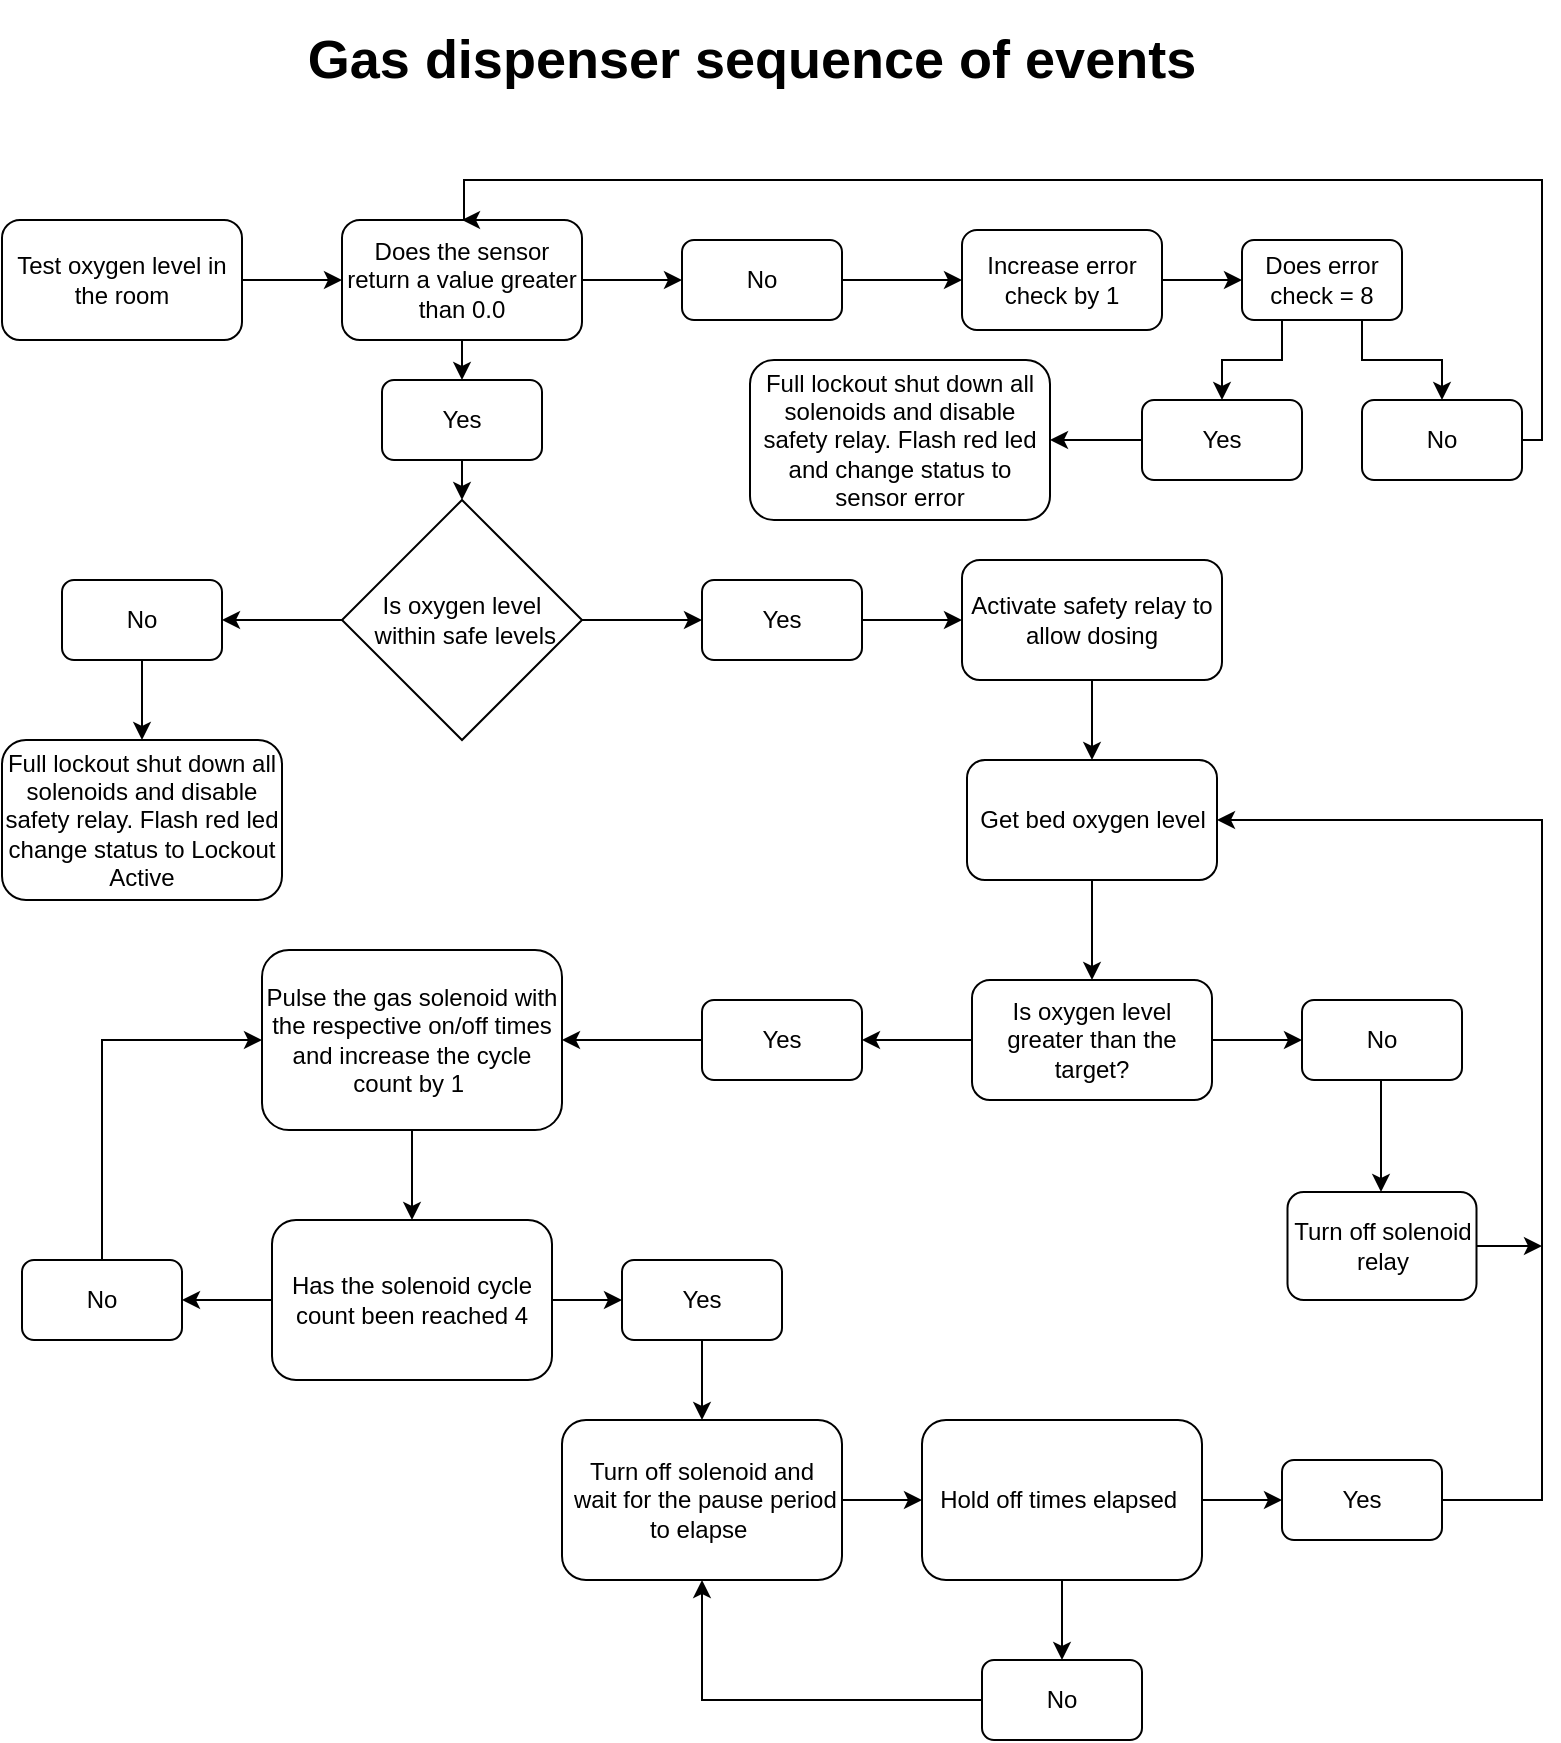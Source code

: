 <mxfile version="21.2.9" type="device">
  <diagram id="C5RBs43oDa-KdzZeNtuy" name="Page-1">
    <mxGraphModel dx="1050" dy="541" grid="1" gridSize="10" guides="1" tooltips="1" connect="1" arrows="1" fold="1" page="1" pageScale="1" pageWidth="827" pageHeight="1169" math="0" shadow="0">
      <root>
        <mxCell id="WIyWlLk6GJQsqaUBKTNV-0" />
        <mxCell id="WIyWlLk6GJQsqaUBKTNV-1" parent="WIyWlLk6GJQsqaUBKTNV-0" />
        <mxCell id="4DhZCOvuepyt47Wr3g0Q-6" value="Test oxygen level in the room" style="rounded=1;whiteSpace=wrap;html=1;" parent="WIyWlLk6GJQsqaUBKTNV-1" vertex="1">
          <mxGeometry x="40" y="120" width="120" height="60" as="geometry" />
        </mxCell>
        <mxCell id="4DhZCOvuepyt47Wr3g0Q-7" value="Is oxygen level&lt;br&gt;&amp;nbsp;within safe levels" style="rhombus;whiteSpace=wrap;html=1;" parent="WIyWlLk6GJQsqaUBKTNV-1" vertex="1">
          <mxGeometry x="210" y="260" width="120" height="120" as="geometry" />
        </mxCell>
        <mxCell id="4DhZCOvuepyt47Wr3g0Q-9" value="" style="endArrow=classic;html=1;rounded=0;exitX=0;exitY=0.5;exitDx=0;exitDy=0;" parent="WIyWlLk6GJQsqaUBKTNV-1" source="4DhZCOvuepyt47Wr3g0Q-7" edge="1">
          <mxGeometry width="50" height="50" relative="1" as="geometry">
            <mxPoint x="260" y="380" as="sourcePoint" />
            <mxPoint x="150" y="320" as="targetPoint" />
          </mxGeometry>
        </mxCell>
        <mxCell id="4DhZCOvuepyt47Wr3g0Q-13" value="" style="edgeStyle=orthogonalEdgeStyle;rounded=0;orthogonalLoop=1;jettySize=auto;html=1;" parent="WIyWlLk6GJQsqaUBKTNV-1" source="4DhZCOvuepyt47Wr3g0Q-10" target="4DhZCOvuepyt47Wr3g0Q-11" edge="1">
          <mxGeometry relative="1" as="geometry" />
        </mxCell>
        <mxCell id="4DhZCOvuepyt47Wr3g0Q-10" value="No" style="rounded=1;whiteSpace=wrap;html=1;" parent="WIyWlLk6GJQsqaUBKTNV-1" vertex="1">
          <mxGeometry x="70" y="300" width="80" height="40" as="geometry" />
        </mxCell>
        <mxCell id="4DhZCOvuepyt47Wr3g0Q-11" value="Full lockout shut down all solenoids and disable safety relay. Flash red led change status to&amp;nbsp;Lockout Active" style="rounded=1;whiteSpace=wrap;html=1;" parent="WIyWlLk6GJQsqaUBKTNV-1" vertex="1">
          <mxGeometry x="40" y="380" width="140" height="80" as="geometry" />
        </mxCell>
        <mxCell id="4DhZCOvuepyt47Wr3g0Q-15" value="Yes" style="rounded=1;whiteSpace=wrap;html=1;" parent="WIyWlLk6GJQsqaUBKTNV-1" vertex="1">
          <mxGeometry x="390" y="300" width="80" height="40" as="geometry" />
        </mxCell>
        <mxCell id="4DhZCOvuepyt47Wr3g0Q-19" value="" style="endArrow=classic;html=1;rounded=0;exitX=1;exitY=0.5;exitDx=0;exitDy=0;entryX=0;entryY=0.5;entryDx=0;entryDy=0;" parent="WIyWlLk6GJQsqaUBKTNV-1" source="4DhZCOvuepyt47Wr3g0Q-7" target="4DhZCOvuepyt47Wr3g0Q-15" edge="1">
          <mxGeometry width="50" height="50" relative="1" as="geometry">
            <mxPoint x="260" y="380" as="sourcePoint" />
            <mxPoint x="310" y="330" as="targetPoint" />
          </mxGeometry>
        </mxCell>
        <mxCell id="4DhZCOvuepyt47Wr3g0Q-53" value="" style="endArrow=classic;html=1;rounded=0;exitX=1;exitY=0.5;exitDx=0;exitDy=0;entryX=0;entryY=0.5;entryDx=0;entryDy=0;" parent="WIyWlLk6GJQsqaUBKTNV-1" source="4DhZCOvuepyt47Wr3g0Q-15" edge="1">
          <mxGeometry width="50" height="50" relative="1" as="geometry">
            <mxPoint x="430" y="490" as="sourcePoint" />
            <mxPoint x="520" y="320" as="targetPoint" />
          </mxGeometry>
        </mxCell>
        <mxCell id="4DhZCOvuepyt47Wr3g0Q-66" value="Does the sensor return a value greater than 0.0" style="rounded=1;whiteSpace=wrap;html=1;" parent="WIyWlLk6GJQsqaUBKTNV-1" vertex="1">
          <mxGeometry x="210" y="120" width="120" height="60" as="geometry" />
        </mxCell>
        <mxCell id="4DhZCOvuepyt47Wr3g0Q-68" value="No" style="rounded=1;whiteSpace=wrap;html=1;" parent="WIyWlLk6GJQsqaUBKTNV-1" vertex="1">
          <mxGeometry x="380" y="130" width="80" height="40" as="geometry" />
        </mxCell>
        <mxCell id="4DhZCOvuepyt47Wr3g0Q-69" value="Yes" style="rounded=1;whiteSpace=wrap;html=1;" parent="WIyWlLk6GJQsqaUBKTNV-1" vertex="1">
          <mxGeometry x="230" y="200" width="80" height="40" as="geometry" />
        </mxCell>
        <mxCell id="4DhZCOvuepyt47Wr3g0Q-70" value="" style="endArrow=classic;html=1;rounded=0;exitX=1;exitY=0.5;exitDx=0;exitDy=0;entryX=0;entryY=0.5;entryDx=0;entryDy=0;" parent="WIyWlLk6GJQsqaUBKTNV-1" source="4DhZCOvuepyt47Wr3g0Q-66" target="4DhZCOvuepyt47Wr3g0Q-68" edge="1">
          <mxGeometry width="50" height="50" relative="1" as="geometry">
            <mxPoint x="350" y="170" as="sourcePoint" />
            <mxPoint x="400" y="120" as="targetPoint" />
          </mxGeometry>
        </mxCell>
        <mxCell id="4DhZCOvuepyt47Wr3g0Q-71" value="" style="endArrow=classic;html=1;rounded=0;exitX=1;exitY=0.5;exitDx=0;exitDy=0;entryX=0;entryY=0.5;entryDx=0;entryDy=0;" parent="WIyWlLk6GJQsqaUBKTNV-1" source="4DhZCOvuepyt47Wr3g0Q-6" target="4DhZCOvuepyt47Wr3g0Q-66" edge="1">
          <mxGeometry width="50" height="50" relative="1" as="geometry">
            <mxPoint x="350" y="170" as="sourcePoint" />
            <mxPoint x="400" y="120" as="targetPoint" />
          </mxGeometry>
        </mxCell>
        <mxCell id="4DhZCOvuepyt47Wr3g0Q-72" value="" style="endArrow=classic;html=1;rounded=0;exitX=0.5;exitY=1;exitDx=0;exitDy=0;entryX=0.5;entryY=0;entryDx=0;entryDy=0;" parent="WIyWlLk6GJQsqaUBKTNV-1" source="4DhZCOvuepyt47Wr3g0Q-66" target="4DhZCOvuepyt47Wr3g0Q-69" edge="1">
          <mxGeometry width="50" height="50" relative="1" as="geometry">
            <mxPoint x="350" y="170" as="sourcePoint" />
            <mxPoint x="400" y="120" as="targetPoint" />
          </mxGeometry>
        </mxCell>
        <mxCell id="4DhZCOvuepyt47Wr3g0Q-73" value="" style="endArrow=classic;html=1;rounded=0;exitX=0.5;exitY=1;exitDx=0;exitDy=0;entryX=0.5;entryY=0;entryDx=0;entryDy=0;" parent="WIyWlLk6GJQsqaUBKTNV-1" source="4DhZCOvuepyt47Wr3g0Q-69" target="4DhZCOvuepyt47Wr3g0Q-7" edge="1">
          <mxGeometry width="50" height="50" relative="1" as="geometry">
            <mxPoint x="350" y="170" as="sourcePoint" />
            <mxPoint x="400" y="120" as="targetPoint" />
          </mxGeometry>
        </mxCell>
        <mxCell id="4DhZCOvuepyt47Wr3g0Q-74" value="Full lockout shut down all solenoids and disable safety relay. Flash red led and change status to sensor error" style="rounded=1;whiteSpace=wrap;html=1;" parent="WIyWlLk6GJQsqaUBKTNV-1" vertex="1">
          <mxGeometry x="414" y="190" width="150" height="80" as="geometry" />
        </mxCell>
        <mxCell id="4DhZCOvuepyt47Wr3g0Q-78" value="" style="endArrow=classic;html=1;rounded=0;exitX=1;exitY=0.5;exitDx=0;exitDy=0;" parent="WIyWlLk6GJQsqaUBKTNV-1" source="4DhZCOvuepyt47Wr3g0Q-68" edge="1">
          <mxGeometry width="50" height="50" relative="1" as="geometry">
            <mxPoint x="350" y="140" as="sourcePoint" />
            <mxPoint x="520" y="150" as="targetPoint" />
          </mxGeometry>
        </mxCell>
        <mxCell id="4DhZCOvuepyt47Wr3g0Q-79" value="Activate safety relay to allow dosing" style="rounded=1;whiteSpace=wrap;html=1;" parent="WIyWlLk6GJQsqaUBKTNV-1" vertex="1">
          <mxGeometry x="520" y="290" width="130" height="60" as="geometry" />
        </mxCell>
        <mxCell id="4DhZCOvuepyt47Wr3g0Q-80" value="Is oxygen level greater than the target?" style="rounded=1;whiteSpace=wrap;html=1;" parent="WIyWlLk6GJQsqaUBKTNV-1" vertex="1">
          <mxGeometry x="525" y="500" width="120" height="60" as="geometry" />
        </mxCell>
        <mxCell id="4DhZCOvuepyt47Wr3g0Q-83" value="Pulse the gas solenoid with the respective on/off times and increase the cycle count by 1&amp;nbsp;" style="rounded=1;whiteSpace=wrap;html=1;" parent="WIyWlLk6GJQsqaUBKTNV-1" vertex="1">
          <mxGeometry x="170" y="485" width="150" height="90" as="geometry" />
        </mxCell>
        <mxCell id="4DhZCOvuepyt47Wr3g0Q-86" value="" style="endArrow=classic;html=1;rounded=0;exitX=0;exitY=0.5;exitDx=0;exitDy=0;entryX=1;entryY=0.5;entryDx=0;entryDy=0;" parent="WIyWlLk6GJQsqaUBKTNV-1" source="4DhZCOvuepyt47Wr3g0Q-80" target="YBQNlpjxrBMBjqaQJa3I-0" edge="1">
          <mxGeometry width="50" height="50" relative="1" as="geometry">
            <mxPoint x="660" y="520" as="sourcePoint" />
            <mxPoint x="470" y="530" as="targetPoint" />
          </mxGeometry>
        </mxCell>
        <UserObject label="&lt;font style=&quot;font-size: 27px;&quot;&gt;&lt;b&gt;Gas dispenser sequence of events&lt;/b&gt;&lt;/font&gt;" placeholders="1" name="Variable" id="4DhZCOvuepyt47Wr3g0Q-91">
          <mxCell style="text;html=1;strokeColor=none;fillColor=none;align=center;verticalAlign=middle;whiteSpace=wrap;overflow=hidden;" parent="WIyWlLk6GJQsqaUBKTNV-1" vertex="1">
            <mxGeometry x="175" y="10" width="480" height="60" as="geometry" />
          </mxCell>
        </UserObject>
        <mxCell id="YBQNlpjxrBMBjqaQJa3I-0" value="Yes" style="rounded=1;whiteSpace=wrap;html=1;" parent="WIyWlLk6GJQsqaUBKTNV-1" vertex="1">
          <mxGeometry x="390" y="510" width="80" height="40" as="geometry" />
        </mxCell>
        <mxCell id="YBQNlpjxrBMBjqaQJa3I-1" value="No" style="rounded=1;whiteSpace=wrap;html=1;" parent="WIyWlLk6GJQsqaUBKTNV-1" vertex="1">
          <mxGeometry x="690" y="510" width="80" height="40" as="geometry" />
        </mxCell>
        <mxCell id="YBQNlpjxrBMBjqaQJa3I-2" value="" style="endArrow=classic;html=1;rounded=0;exitX=1;exitY=0.5;exitDx=0;exitDy=0;entryX=0;entryY=0.5;entryDx=0;entryDy=0;" parent="WIyWlLk6GJQsqaUBKTNV-1" source="4DhZCOvuepyt47Wr3g0Q-80" target="YBQNlpjxrBMBjqaQJa3I-1" edge="1">
          <mxGeometry width="50" height="50" relative="1" as="geometry">
            <mxPoint x="390" y="516" as="sourcePoint" />
            <mxPoint x="440" y="466" as="targetPoint" />
          </mxGeometry>
        </mxCell>
        <mxCell id="YBQNlpjxrBMBjqaQJa3I-29" style="edgeStyle=orthogonalEdgeStyle;rounded=0;orthogonalLoop=1;jettySize=auto;html=1;exitX=1;exitY=0.5;exitDx=0;exitDy=0;" parent="WIyWlLk6GJQsqaUBKTNV-1" source="YBQNlpjxrBMBjqaQJa3I-3" edge="1">
          <mxGeometry relative="1" as="geometry">
            <mxPoint x="810" y="633" as="targetPoint" />
          </mxGeometry>
        </mxCell>
        <mxCell id="YBQNlpjxrBMBjqaQJa3I-3" value="Turn off solenoid&lt;br&gt;&amp;nbsp;relay&amp;nbsp;" style="rounded=1;whiteSpace=wrap;html=1;" parent="WIyWlLk6GJQsqaUBKTNV-1" vertex="1">
          <mxGeometry x="682.75" y="606" width="94.5" height="54" as="geometry" />
        </mxCell>
        <mxCell id="YBQNlpjxrBMBjqaQJa3I-4" value="Has the solenoid cycle count been reached 4" style="rounded=1;whiteSpace=wrap;html=1;" parent="WIyWlLk6GJQsqaUBKTNV-1" vertex="1">
          <mxGeometry x="175" y="620" width="140" height="80" as="geometry" />
        </mxCell>
        <mxCell id="YBQNlpjxrBMBjqaQJa3I-5" value="No" style="rounded=1;whiteSpace=wrap;html=1;" parent="WIyWlLk6GJQsqaUBKTNV-1" vertex="1">
          <mxGeometry x="50" y="640" width="80" height="40" as="geometry" />
        </mxCell>
        <mxCell id="YBQNlpjxrBMBjqaQJa3I-22" style="edgeStyle=orthogonalEdgeStyle;rounded=0;orthogonalLoop=1;jettySize=auto;html=1;entryX=0.5;entryY=0;entryDx=0;entryDy=0;" parent="WIyWlLk6GJQsqaUBKTNV-1" source="YBQNlpjxrBMBjqaQJa3I-6" target="YBQNlpjxrBMBjqaQJa3I-7" edge="1">
          <mxGeometry relative="1" as="geometry" />
        </mxCell>
        <mxCell id="YBQNlpjxrBMBjqaQJa3I-6" value="Yes" style="rounded=1;whiteSpace=wrap;html=1;" parent="WIyWlLk6GJQsqaUBKTNV-1" vertex="1">
          <mxGeometry x="350" y="640" width="80" height="40" as="geometry" />
        </mxCell>
        <mxCell id="YBQNlpjxrBMBjqaQJa3I-23" style="edgeStyle=orthogonalEdgeStyle;rounded=0;orthogonalLoop=1;jettySize=auto;html=1;exitX=1;exitY=0.5;exitDx=0;exitDy=0;entryX=0;entryY=0.5;entryDx=0;entryDy=0;" parent="WIyWlLk6GJQsqaUBKTNV-1" source="YBQNlpjxrBMBjqaQJa3I-7" target="YBQNlpjxrBMBjqaQJa3I-19" edge="1">
          <mxGeometry relative="1" as="geometry" />
        </mxCell>
        <mxCell id="YBQNlpjxrBMBjqaQJa3I-7" value="Turn off solenoid and&lt;br&gt;&amp;nbsp;wait for the pause period to elapse&amp;nbsp;" style="rounded=1;whiteSpace=wrap;html=1;" parent="WIyWlLk6GJQsqaUBKTNV-1" vertex="1">
          <mxGeometry x="320" y="720" width="140" height="80" as="geometry" />
        </mxCell>
        <mxCell id="YBQNlpjxrBMBjqaQJa3I-8" value="" style="endArrow=classic;html=1;rounded=0;exitX=0;exitY=0.5;exitDx=0;exitDy=0;entryX=1;entryY=0.5;entryDx=0;entryDy=0;" parent="WIyWlLk6GJQsqaUBKTNV-1" source="YBQNlpjxrBMBjqaQJa3I-0" target="4DhZCOvuepyt47Wr3g0Q-83" edge="1">
          <mxGeometry width="50" height="50" relative="1" as="geometry">
            <mxPoint x="390" y="736" as="sourcePoint" />
            <mxPoint x="430" y="616" as="targetPoint" />
          </mxGeometry>
        </mxCell>
        <mxCell id="YBQNlpjxrBMBjqaQJa3I-9" value="" style="endArrow=classic;html=1;rounded=0;exitX=0.5;exitY=1;exitDx=0;exitDy=0;entryX=0.5;entryY=0;entryDx=0;entryDy=0;" parent="WIyWlLk6GJQsqaUBKTNV-1" edge="1">
          <mxGeometry width="50" height="50" relative="1" as="geometry">
            <mxPoint x="729.5" y="550" as="sourcePoint" />
            <mxPoint x="729.5" y="606" as="targetPoint" />
          </mxGeometry>
        </mxCell>
        <mxCell id="YBQNlpjxrBMBjqaQJa3I-10" value="Get bed oxygen level" style="rounded=1;whiteSpace=wrap;html=1;" parent="WIyWlLk6GJQsqaUBKTNV-1" vertex="1">
          <mxGeometry x="522.5" y="390" width="125" height="60" as="geometry" />
        </mxCell>
        <mxCell id="YBQNlpjxrBMBjqaQJa3I-11" value="" style="endArrow=classic;html=1;rounded=0;exitX=0.5;exitY=1;exitDx=0;exitDy=0;entryX=0.5;entryY=0;entryDx=0;entryDy=0;" parent="WIyWlLk6GJQsqaUBKTNV-1" source="4DhZCOvuepyt47Wr3g0Q-79" target="YBQNlpjxrBMBjqaQJa3I-10" edge="1">
          <mxGeometry width="50" height="50" relative="1" as="geometry">
            <mxPoint x="390" y="520" as="sourcePoint" />
            <mxPoint x="440" y="470" as="targetPoint" />
          </mxGeometry>
        </mxCell>
        <mxCell id="YBQNlpjxrBMBjqaQJa3I-12" value="" style="endArrow=classic;html=1;rounded=0;exitX=0.5;exitY=1;exitDx=0;exitDy=0;entryX=0.5;entryY=0;entryDx=0;entryDy=0;" parent="WIyWlLk6GJQsqaUBKTNV-1" source="YBQNlpjxrBMBjqaQJa3I-10" target="4DhZCOvuepyt47Wr3g0Q-80" edge="1">
          <mxGeometry width="50" height="50" relative="1" as="geometry">
            <mxPoint x="390" y="520" as="sourcePoint" />
            <mxPoint x="440" y="470" as="targetPoint" />
          </mxGeometry>
        </mxCell>
        <mxCell id="YBQNlpjxrBMBjqaQJa3I-14" value="" style="endArrow=classic;html=1;rounded=0;exitX=0.5;exitY=1;exitDx=0;exitDy=0;entryX=0.5;entryY=0;entryDx=0;entryDy=0;" parent="WIyWlLk6GJQsqaUBKTNV-1" source="4DhZCOvuepyt47Wr3g0Q-83" target="YBQNlpjxrBMBjqaQJa3I-4" edge="1">
          <mxGeometry width="50" height="50" relative="1" as="geometry">
            <mxPoint x="390" y="630" as="sourcePoint" />
            <mxPoint x="440" y="580" as="targetPoint" />
          </mxGeometry>
        </mxCell>
        <mxCell id="YBQNlpjxrBMBjqaQJa3I-15" value="" style="endArrow=classic;html=1;rounded=0;exitX=0;exitY=0.5;exitDx=0;exitDy=0;entryX=1;entryY=0.5;entryDx=0;entryDy=0;" parent="WIyWlLk6GJQsqaUBKTNV-1" source="YBQNlpjxrBMBjqaQJa3I-4" target="YBQNlpjxrBMBjqaQJa3I-5" edge="1">
          <mxGeometry width="50" height="50" relative="1" as="geometry">
            <mxPoint x="390" y="620" as="sourcePoint" />
            <mxPoint x="440" y="570" as="targetPoint" />
          </mxGeometry>
        </mxCell>
        <mxCell id="YBQNlpjxrBMBjqaQJa3I-16" value="" style="endArrow=classic;html=1;rounded=0;exitX=0.5;exitY=0;exitDx=0;exitDy=0;entryX=0;entryY=0.5;entryDx=0;entryDy=0;" parent="WIyWlLk6GJQsqaUBKTNV-1" source="YBQNlpjxrBMBjqaQJa3I-5" target="4DhZCOvuepyt47Wr3g0Q-83" edge="1">
          <mxGeometry width="50" height="50" relative="1" as="geometry">
            <mxPoint x="390" y="620" as="sourcePoint" />
            <mxPoint x="440" y="570" as="targetPoint" />
            <Array as="points">
              <mxPoint x="90" y="530" />
            </Array>
          </mxGeometry>
        </mxCell>
        <mxCell id="YBQNlpjxrBMBjqaQJa3I-17" value="" style="endArrow=classic;html=1;rounded=0;exitX=1;exitY=0.5;exitDx=0;exitDy=0;entryX=0;entryY=0.5;entryDx=0;entryDy=0;" parent="WIyWlLk6GJQsqaUBKTNV-1" source="YBQNlpjxrBMBjqaQJa3I-4" target="YBQNlpjxrBMBjqaQJa3I-6" edge="1">
          <mxGeometry width="50" height="50" relative="1" as="geometry">
            <mxPoint x="390" y="720" as="sourcePoint" />
            <mxPoint x="440" y="670" as="targetPoint" />
          </mxGeometry>
        </mxCell>
        <mxCell id="YBQNlpjxrBMBjqaQJa3I-45" style="edgeStyle=orthogonalEdgeStyle;rounded=0;orthogonalLoop=1;jettySize=auto;html=1;exitX=1;exitY=0.5;exitDx=0;exitDy=0;entryX=1;entryY=0.5;entryDx=0;entryDy=0;" parent="WIyWlLk6GJQsqaUBKTNV-1" source="YBQNlpjxrBMBjqaQJa3I-18" target="YBQNlpjxrBMBjqaQJa3I-10" edge="1">
          <mxGeometry relative="1" as="geometry">
            <Array as="points">
              <mxPoint x="810" y="760" />
              <mxPoint x="810" y="420" />
            </Array>
          </mxGeometry>
        </mxCell>
        <mxCell id="YBQNlpjxrBMBjqaQJa3I-18" value="Yes" style="rounded=1;whiteSpace=wrap;html=1;" parent="WIyWlLk6GJQsqaUBKTNV-1" vertex="1">
          <mxGeometry x="680" y="740" width="80" height="40" as="geometry" />
        </mxCell>
        <mxCell id="YBQNlpjxrBMBjqaQJa3I-24" style="edgeStyle=orthogonalEdgeStyle;rounded=0;orthogonalLoop=1;jettySize=auto;html=1;exitX=1;exitY=0.5;exitDx=0;exitDy=0;entryX=0;entryY=0.5;entryDx=0;entryDy=0;" parent="WIyWlLk6GJQsqaUBKTNV-1" source="YBQNlpjxrBMBjqaQJa3I-19" target="YBQNlpjxrBMBjqaQJa3I-18" edge="1">
          <mxGeometry relative="1" as="geometry" />
        </mxCell>
        <mxCell id="YBQNlpjxrBMBjqaQJa3I-43" style="edgeStyle=orthogonalEdgeStyle;rounded=0;orthogonalLoop=1;jettySize=auto;html=1;exitX=0.5;exitY=1;exitDx=0;exitDy=0;entryX=0.5;entryY=0;entryDx=0;entryDy=0;" parent="WIyWlLk6GJQsqaUBKTNV-1" source="YBQNlpjxrBMBjqaQJa3I-19" target="YBQNlpjxrBMBjqaQJa3I-41" edge="1">
          <mxGeometry relative="1" as="geometry" />
        </mxCell>
        <mxCell id="YBQNlpjxrBMBjqaQJa3I-19" value="Hold off times elapsed&amp;nbsp;" style="rounded=1;whiteSpace=wrap;html=1;" parent="WIyWlLk6GJQsqaUBKTNV-1" vertex="1">
          <mxGeometry x="500" y="720" width="140" height="80" as="geometry" />
        </mxCell>
        <mxCell id="YBQNlpjxrBMBjqaQJa3I-36" style="edgeStyle=orthogonalEdgeStyle;rounded=0;orthogonalLoop=1;jettySize=auto;html=1;exitX=1;exitY=0.5;exitDx=0;exitDy=0;entryX=0;entryY=0.5;entryDx=0;entryDy=0;" parent="WIyWlLk6GJQsqaUBKTNV-1" source="YBQNlpjxrBMBjqaQJa3I-30" target="YBQNlpjxrBMBjqaQJa3I-31" edge="1">
          <mxGeometry relative="1" as="geometry" />
        </mxCell>
        <mxCell id="YBQNlpjxrBMBjqaQJa3I-30" value="Increase error check by 1" style="rounded=1;whiteSpace=wrap;html=1;" parent="WIyWlLk6GJQsqaUBKTNV-1" vertex="1">
          <mxGeometry x="520" y="125" width="100" height="50" as="geometry" />
        </mxCell>
        <mxCell id="YBQNlpjxrBMBjqaQJa3I-37" style="edgeStyle=orthogonalEdgeStyle;rounded=0;orthogonalLoop=1;jettySize=auto;html=1;exitX=0.75;exitY=1;exitDx=0;exitDy=0;entryX=0.5;entryY=0;entryDx=0;entryDy=0;" parent="WIyWlLk6GJQsqaUBKTNV-1" source="YBQNlpjxrBMBjqaQJa3I-31" target="YBQNlpjxrBMBjqaQJa3I-35" edge="1">
          <mxGeometry relative="1" as="geometry" />
        </mxCell>
        <mxCell id="YBQNlpjxrBMBjqaQJa3I-38" style="edgeStyle=orthogonalEdgeStyle;rounded=0;orthogonalLoop=1;jettySize=auto;html=1;exitX=0.25;exitY=1;exitDx=0;exitDy=0;entryX=0.5;entryY=0;entryDx=0;entryDy=0;" parent="WIyWlLk6GJQsqaUBKTNV-1" source="YBQNlpjxrBMBjqaQJa3I-31" target="YBQNlpjxrBMBjqaQJa3I-33" edge="1">
          <mxGeometry relative="1" as="geometry" />
        </mxCell>
        <mxCell id="YBQNlpjxrBMBjqaQJa3I-31" value="Does error check = 8" style="rounded=1;whiteSpace=wrap;html=1;" parent="WIyWlLk6GJQsqaUBKTNV-1" vertex="1">
          <mxGeometry x="660" y="130" width="80" height="40" as="geometry" />
        </mxCell>
        <mxCell id="YBQNlpjxrBMBjqaQJa3I-39" style="edgeStyle=orthogonalEdgeStyle;rounded=0;orthogonalLoop=1;jettySize=auto;html=1;exitX=0;exitY=0.5;exitDx=0;exitDy=0;entryX=1;entryY=0.5;entryDx=0;entryDy=0;" parent="WIyWlLk6GJQsqaUBKTNV-1" source="YBQNlpjxrBMBjqaQJa3I-33" target="4DhZCOvuepyt47Wr3g0Q-74" edge="1">
          <mxGeometry relative="1" as="geometry" />
        </mxCell>
        <mxCell id="YBQNlpjxrBMBjqaQJa3I-33" value="Yes" style="rounded=1;whiteSpace=wrap;html=1;" parent="WIyWlLk6GJQsqaUBKTNV-1" vertex="1">
          <mxGeometry x="610" y="210" width="80" height="40" as="geometry" />
        </mxCell>
        <mxCell id="YBQNlpjxrBMBjqaQJa3I-40" style="edgeStyle=orthogonalEdgeStyle;rounded=0;orthogonalLoop=1;jettySize=auto;html=1;exitX=1;exitY=0.5;exitDx=0;exitDy=0;entryX=0.5;entryY=0;entryDx=0;entryDy=0;" parent="WIyWlLk6GJQsqaUBKTNV-1" source="YBQNlpjxrBMBjqaQJa3I-35" target="4DhZCOvuepyt47Wr3g0Q-66" edge="1">
          <mxGeometry relative="1" as="geometry">
            <mxPoint x="270" y="110" as="targetPoint" />
            <Array as="points">
              <mxPoint x="810" y="230" />
              <mxPoint x="810" y="100" />
              <mxPoint x="271" y="100" />
            </Array>
          </mxGeometry>
        </mxCell>
        <mxCell id="YBQNlpjxrBMBjqaQJa3I-35" value="No" style="rounded=1;whiteSpace=wrap;html=1;" parent="WIyWlLk6GJQsqaUBKTNV-1" vertex="1">
          <mxGeometry x="720" y="210" width="80" height="40" as="geometry" />
        </mxCell>
        <mxCell id="YBQNlpjxrBMBjqaQJa3I-42" style="edgeStyle=orthogonalEdgeStyle;rounded=0;orthogonalLoop=1;jettySize=auto;html=1;exitX=0;exitY=0.5;exitDx=0;exitDy=0;entryX=0.5;entryY=1;entryDx=0;entryDy=0;" parent="WIyWlLk6GJQsqaUBKTNV-1" source="YBQNlpjxrBMBjqaQJa3I-41" target="YBQNlpjxrBMBjqaQJa3I-7" edge="1">
          <mxGeometry relative="1" as="geometry" />
        </mxCell>
        <mxCell id="YBQNlpjxrBMBjqaQJa3I-41" value="No" style="rounded=1;whiteSpace=wrap;html=1;" parent="WIyWlLk6GJQsqaUBKTNV-1" vertex="1">
          <mxGeometry x="530" y="840" width="80" height="40" as="geometry" />
        </mxCell>
      </root>
    </mxGraphModel>
  </diagram>
</mxfile>
